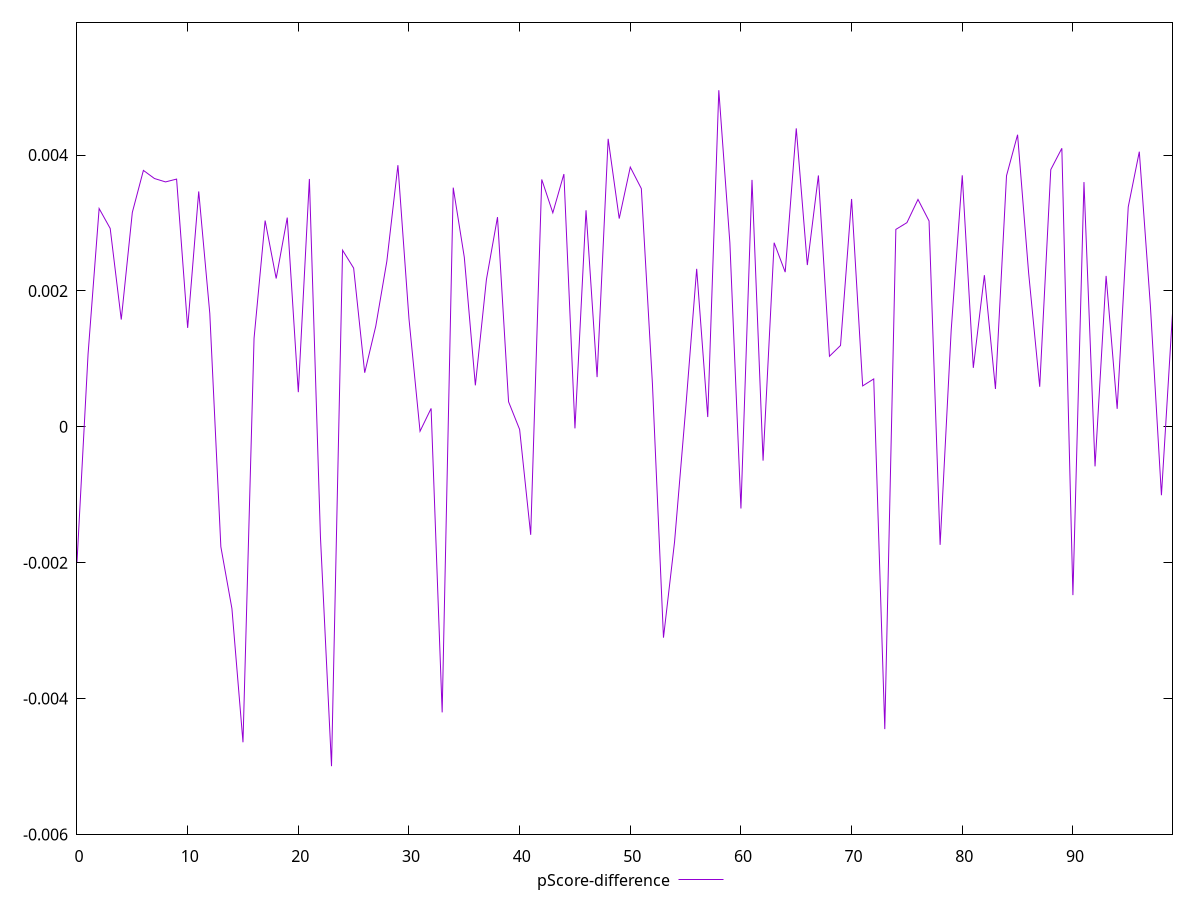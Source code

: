 reset

$pScoreDifference <<EOF
0 -0.001991646982908657
1 0.0010721224260178408
2 0.003213264608023292
3 0.0029201758050811932
4 0.0015789525206478805
5 0.003156345353343748
6 0.003774731229561512
7 0.0036550993253353647
8 0.003605268058675115
9 0.0036468268601315135
10 0.001456182200622047
11 0.0034649567229537714
12 0.001670116101535002
13 -0.001765819052815587
14 -0.002676102754791132
15 -0.004643388157766659
16 0.0013024600865979563
17 0.0030364214683448187
18 0.002183803580039556
19 0.0030800016284516785
20 0.0005101647746880156
21 0.0036491354822872912
22 -0.0016207403908851115
23 -0.004995550191938425
24 0.002599437588064135
25 0.002336579581937559
26 0.0007965956564783827
27 0.0014823799398726578
28 0.002437115886464669
29 0.003851442776578673
30 0.001591778172248537
31 -0.00006501152586990688
32 0.000271106573031088
33 -0.004203881669508691
34 0.0035209750940076168
35 0.0024966457656597774
36 0.0006110089943645036
37 0.0021690607198451284
38 0.003086993439227581
39 0.0003692061816625847
40 -0.000038756249505556006
41 -0.0015894898856002593
42 0.003641502630648108
43 0.003150755301689845
44 0.0037208846471832313
45 -0.000023054641647202168
46 0.0031879557490103183
47 0.0007321993234111757
48 0.004239448994233341
49 0.003065344120735558
50 0.0038231833399403614
51 0.00350653855381744
52 0.0006372296790667642
53 -0.003103474395081629
54 -0.0016941764317031094
55 0.00025154988120024147
56 0.0023258522360604106
57 0.00014392640675986446
58 0.004954874492156036
59 0.002707788090972163
60 -0.0012021176329893857
61 0.0036355331779278632
62 -0.0004974559925218225
63 0.002710105248109107
64 0.0022772060362141744
65 0.004393292991054842
66 0.0023814390993566192
67 0.0037001121842664686
68 0.0010388642041184726
69 0.0011977398066900236
70 0.0033540384994391603
71 0.0006024319906066111
72 0.0007051520419804058
73 -0.0044499220855273025
74 0.0029064080769061196
75 0.0030057566248873346
76 0.003347297114285941
77 0.0030306359310993125
78 -0.0017375246041180237
79 0.0014199572843702768
80 0.0037027956508635107
81 0.000868144127670889
82 0.0022326749015744163
83 0.0005572183595293767
84 0.0036962652445376998
85 0.004299900980268334
86 0.002262892448322007
87 0.0005899266590795316
88 0.003786076009677619
89 0.004100258160169679
90 -0.0024777306972522117
91 0.00360238177733907
92 -0.000582297123961184
93 0.0022214946208761743
94 0.00026519465291885425
95 0.0032367128652731614
96 0.004050296307415602
97 0.0017859804928330725
98 -0.001007171529886386
99 0.001670116101535113
EOF

set key outside below
set xrange [0:99]
set yrange [-0.005995550191938425:0.005954874492156036]
set trange [-0.005995550191938425:0.005954874492156036]
set terminal svg size 640, 500 enhanced background rgb 'white'
set output "report/report_00029_2021-02-24T13-36-40.390Z/first-contentful-paint/samples/astro/pScore-difference/values.svg"

plot $pScoreDifference title "pScore-difference" with line

reset
